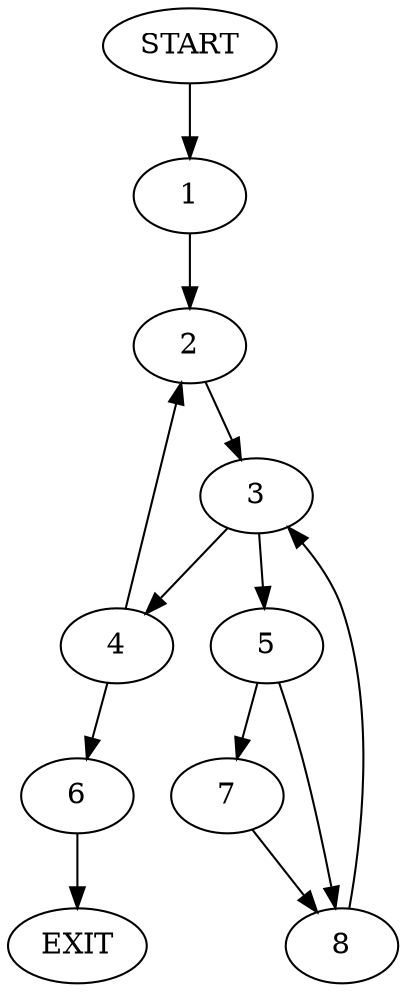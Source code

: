 digraph {
0 [label="START"]
9 [label="EXIT"]
0 -> 1
1 -> 2
2 -> 3
3 -> 4
3 -> 5
4 -> 6
4 -> 2
5 -> 7
5 -> 8
8 -> 3
7 -> 8
6 -> 9
}
